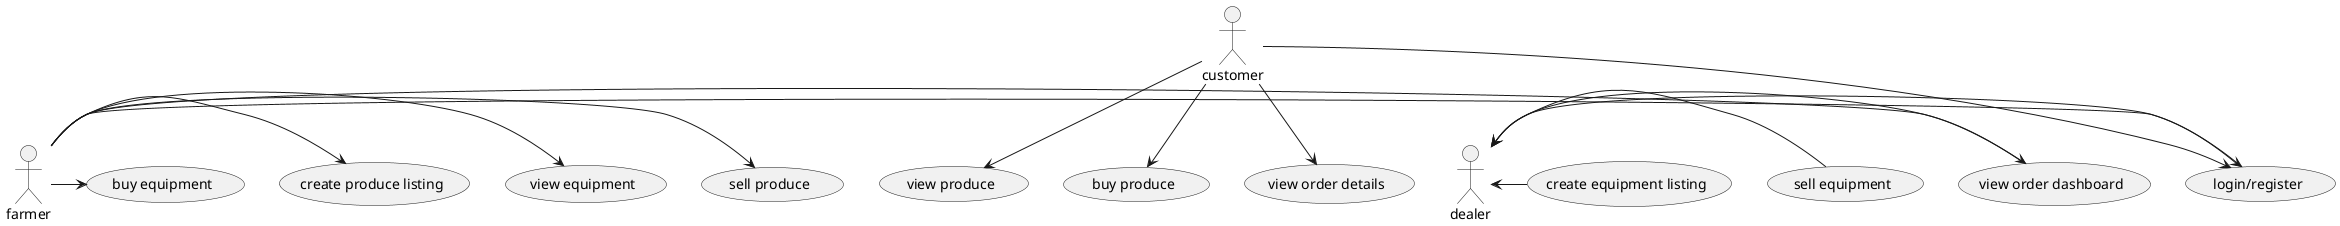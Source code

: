 @startuml usecase
:farmer:
:dealer:
:customer:

(login/register)
(view produce)
(buy produce)
(sell produce)
(view equipment)
(buy equipment)
(sell equipment)
(create produce listing)
(create equipment listing)
(view order details)
(view order dashboard)

:farmer: -> (login/register)
:farmer: -> (sell produce)
:farmer: -> (view equipment)
:farmer: -> (create produce listing)
:farmer: -> (buy equipment)
:farmer: -> (view order dashboard)

:dealer: <- (login/register)
:dealer: <- (sell equipment)
:dealer: <- (create equipment listing)
:dealer: <- (view order dashboard)

:customer: --> (login/register)
:customer: --> (view produce)
:customer: --> (buy produce)
:customer: --> (view order details)


@enduml
